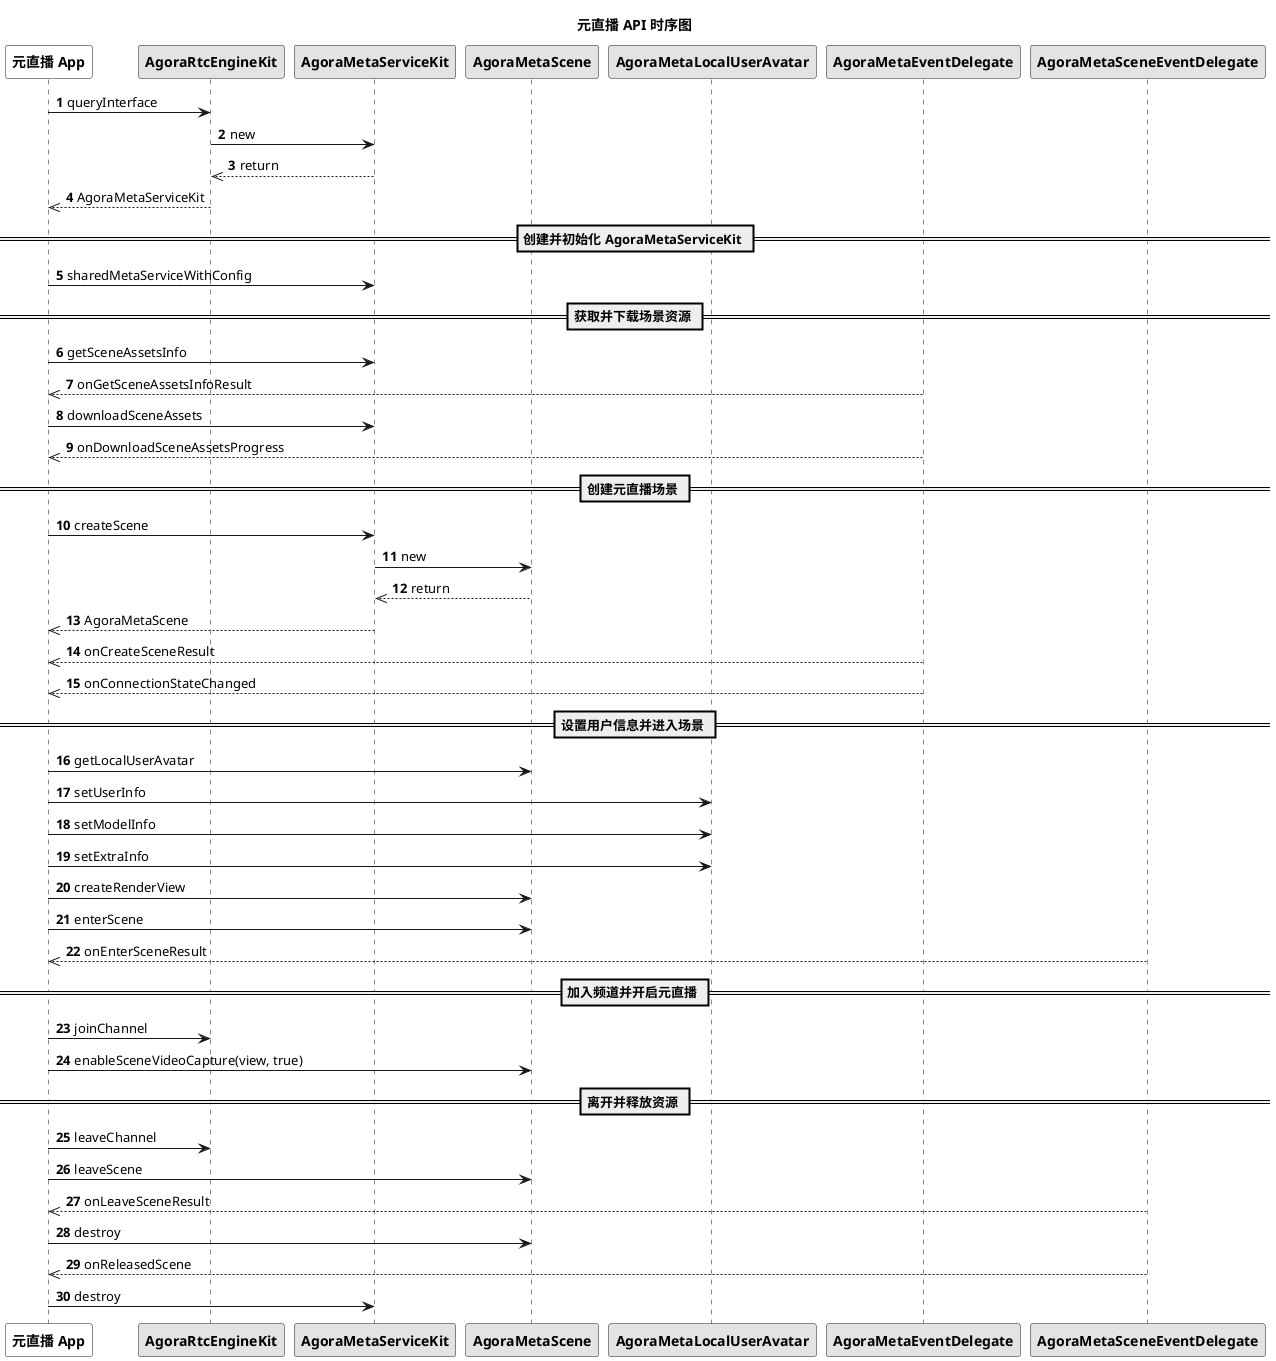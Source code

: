 @startuml
autonumber
skinparam monochrome true

title 元直播 API 时序图
participant "<b>元直播 App</b>" as app #White
participant "<b>AgoraRtcEngineKit</b>" as rtc
participant "<b>AgoraMetaServiceKit</b>" as service
participant "<b>AgoraMetaScene</b>" as scene
participant "<b>AgoraMetaLocalUserAvatar</b>" as avatar
participant "<b>AgoraMetaEventDelegate</b>" as serviceevent
participant "<b>AgoraMetaSceneEventDelegate</b>" as sceneevent

app -> rtc: queryInterface
rtc -> service: new
service -->> rtc: return
rtc -->> app: AgoraMetaServiceKit
== 创建并初始化 AgoraMetaServiceKit ==
app -> service: sharedMetaServiceWithConfig
== 获取并下载场景资源 ==
app -> service: getSceneAssetsInfo
serviceevent -->> app: onGetSceneAssetsInfoResult
app -> service: downloadSceneAssets
serviceevent -->> app: onDownloadSceneAssetsProgress
== 创建元直播场景 ==
app -> service: createScene
service -> scene: new
scene -->> service: return
service -->> app: AgoraMetaScene
serviceevent -->> app: onCreateSceneResult
serviceevent -->> app: onConnectionStateChanged
== 设置用户信息并进入场景 ==
app -> scene: getLocalUserAvatar
app -> avatar: setUserInfo
app -> avatar: setModelInfo
app -> avatar: setExtraInfo
app -> scene: createRenderView
app -> scene: enterScene
sceneevent -->> app: onEnterSceneResult
== 加入频道并开启元直播 ==
app -> rtc: joinChannel
app -> scene: enableSceneVideoCapture(view, true)
== 离开并释放资源 ==
app -> rtc: leaveChannel
app -> scene: leaveScene
sceneevent -->> app: onLeaveSceneResult
app -> scene: destroy
sceneevent -->> app: onReleasedScene
app -> service: destroy
@enduml